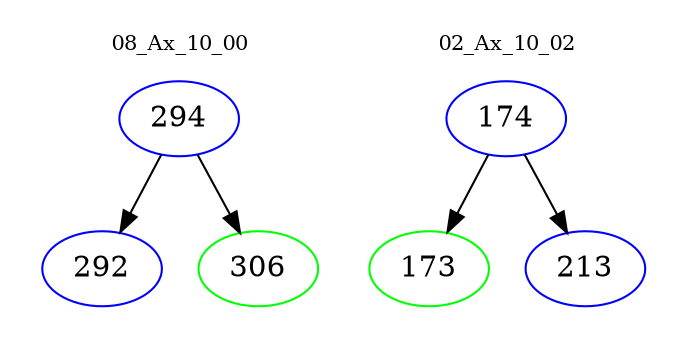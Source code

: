 digraph{
subgraph cluster_0 {
color = white
label = "08_Ax_10_00";
fontsize=10;
T0_294 [label="294", color="blue"]
T0_294 -> T0_292 [color="black"]
T0_292 [label="292", color="blue"]
T0_294 -> T0_306 [color="black"]
T0_306 [label="306", color="green"]
}
subgraph cluster_1 {
color = white
label = "02_Ax_10_02";
fontsize=10;
T1_174 [label="174", color="blue"]
T1_174 -> T1_173 [color="black"]
T1_173 [label="173", color="green"]
T1_174 -> T1_213 [color="black"]
T1_213 [label="213", color="blue"]
}
}
